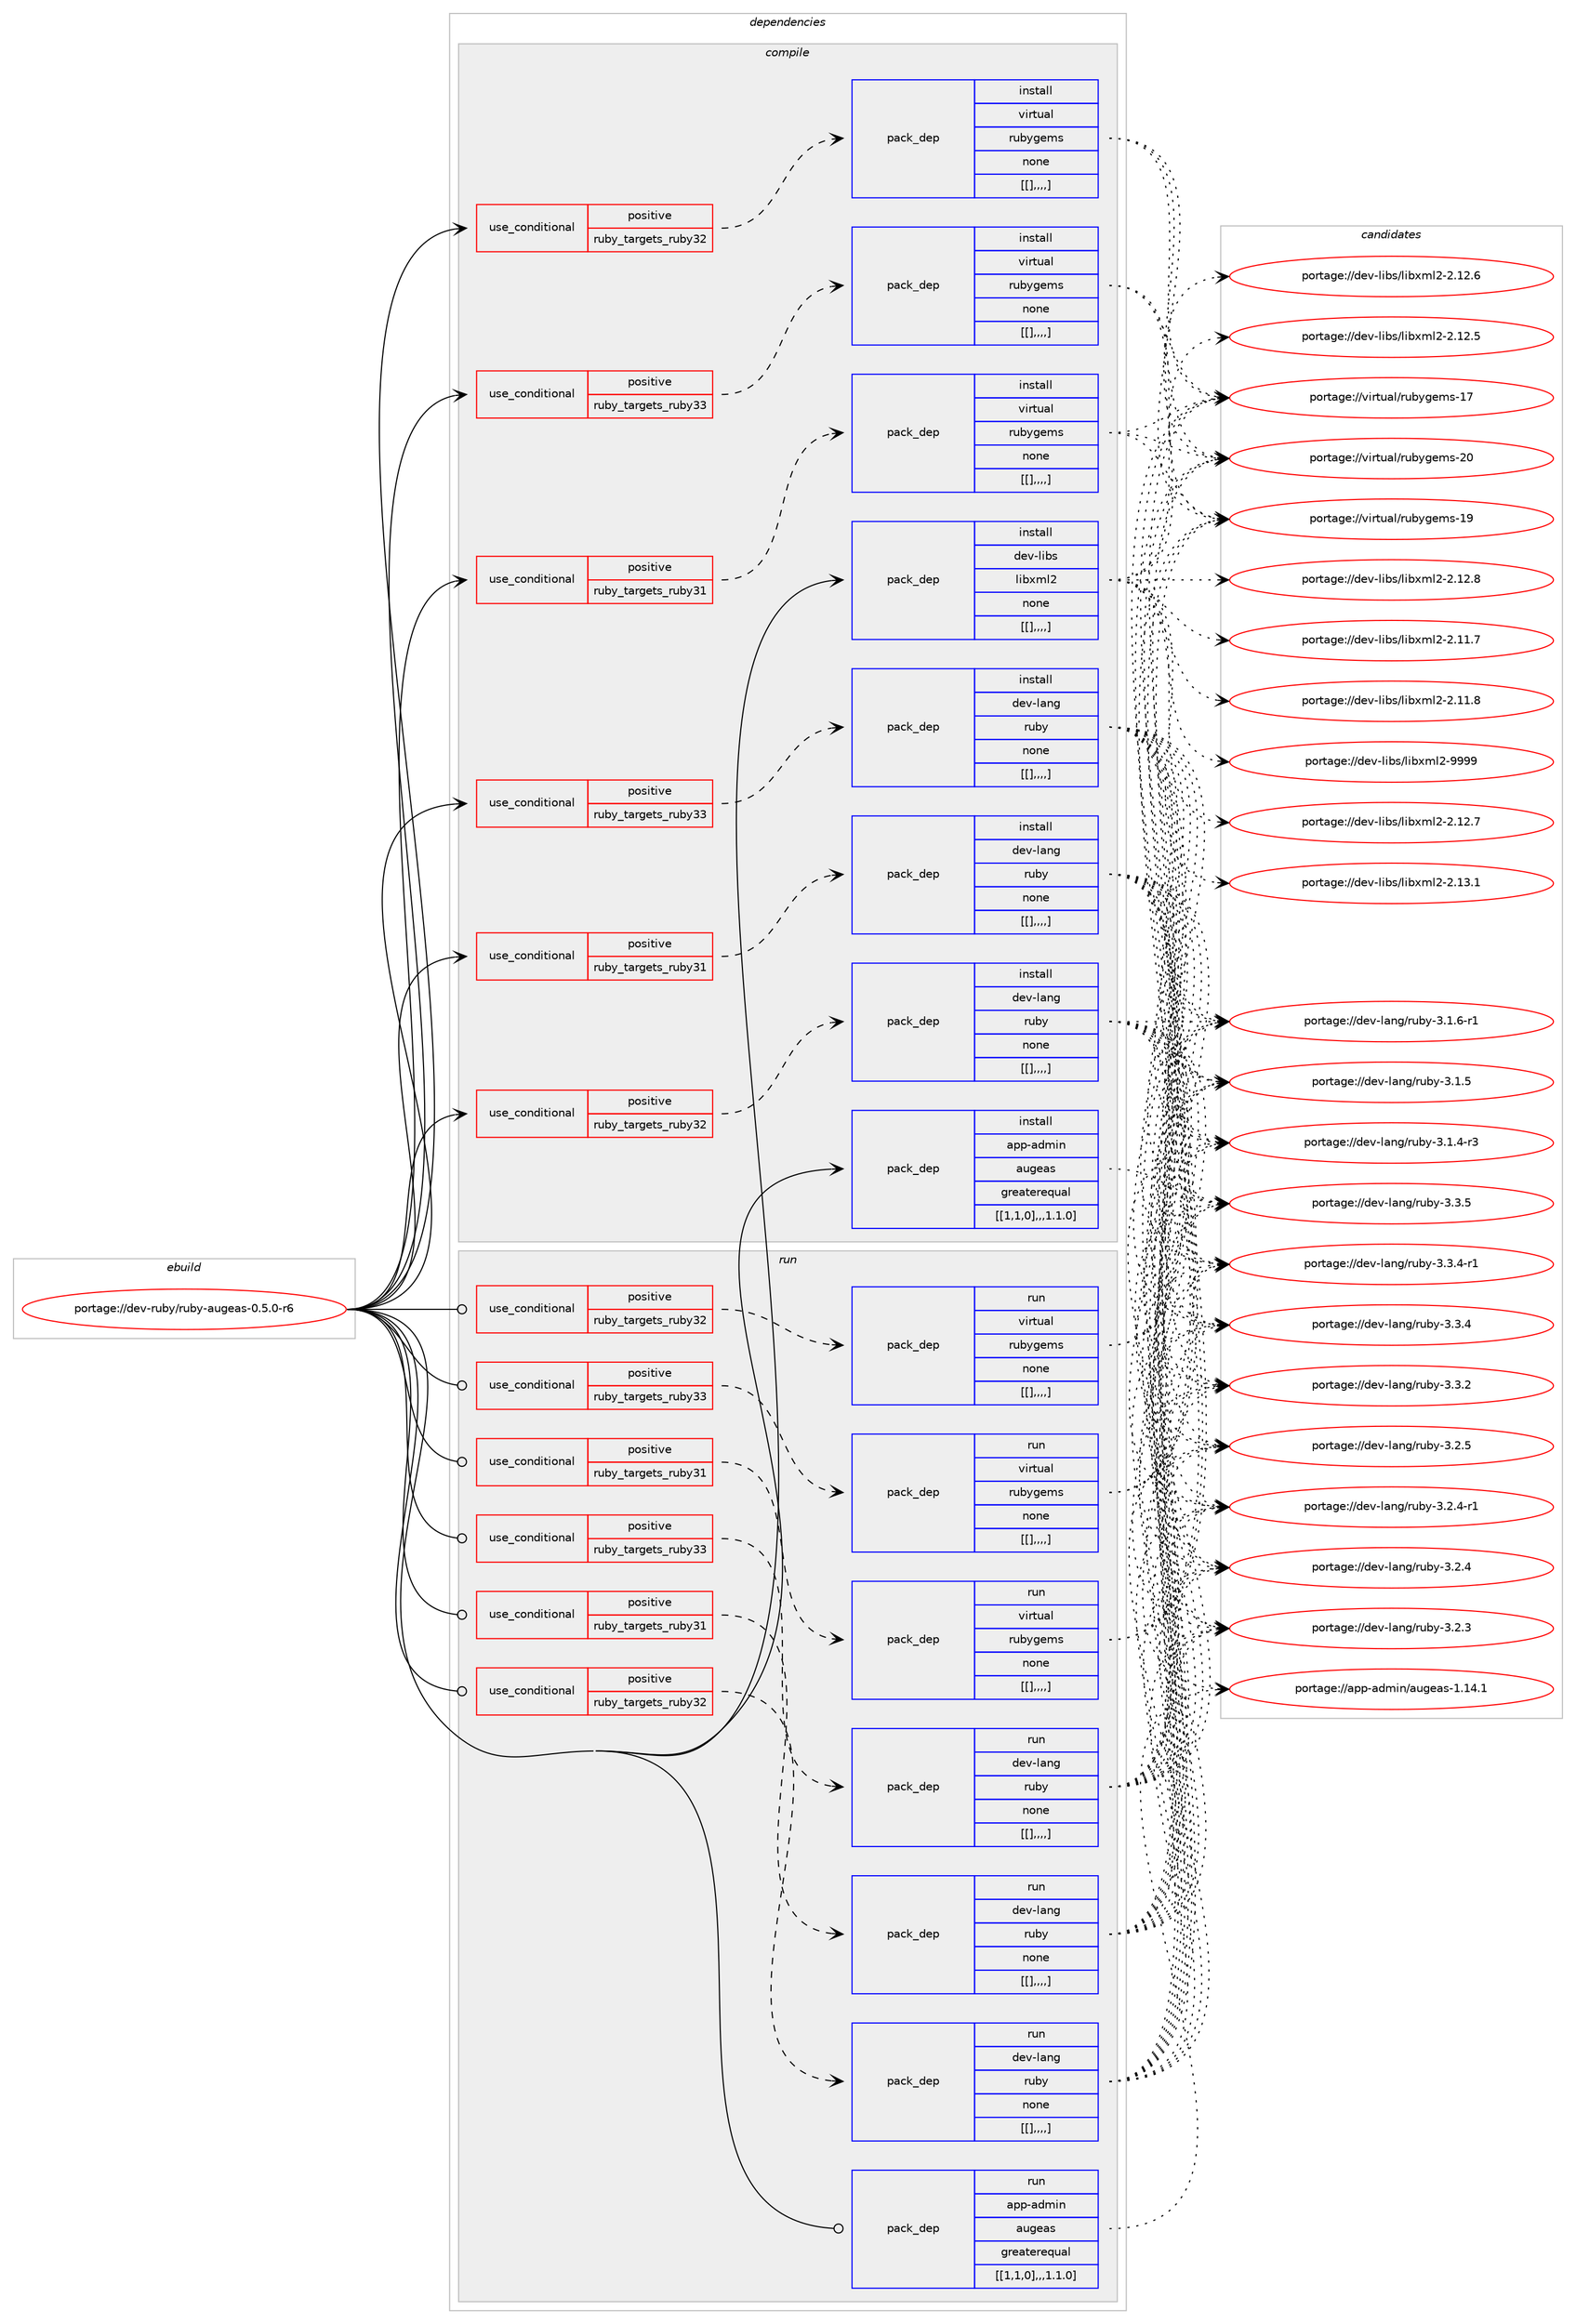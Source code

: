 digraph prolog {

# *************
# Graph options
# *************

newrank=true;
concentrate=true;
compound=true;
graph [rankdir=LR,fontname=Helvetica,fontsize=10,ranksep=1.5];#, ranksep=2.5, nodesep=0.2];
edge  [arrowhead=vee];
node  [fontname=Helvetica,fontsize=10];

# **********
# The ebuild
# **********

subgraph cluster_leftcol {
color=gray;
label=<<i>ebuild</i>>;
id [label="portage://dev-ruby/ruby-augeas-0.5.0-r6", color=red, width=4, href="../dev-ruby/ruby-augeas-0.5.0-r6.svg"];
}

# ****************
# The dependencies
# ****************

subgraph cluster_midcol {
color=gray;
label=<<i>dependencies</i>>;
subgraph cluster_compile {
fillcolor="#eeeeee";
style=filled;
label=<<i>compile</i>>;
subgraph cond56872 {
dependency203800 [label=<<TABLE BORDER="0" CELLBORDER="1" CELLSPACING="0" CELLPADDING="4"><TR><TD ROWSPAN="3" CELLPADDING="10">use_conditional</TD></TR><TR><TD>positive</TD></TR><TR><TD>ruby_targets_ruby31</TD></TR></TABLE>>, shape=none, color=red];
subgraph pack145551 {
dependency203801 [label=<<TABLE BORDER="0" CELLBORDER="1" CELLSPACING="0" CELLPADDING="4" WIDTH="220"><TR><TD ROWSPAN="6" CELLPADDING="30">pack_dep</TD></TR><TR><TD WIDTH="110">install</TD></TR><TR><TD>dev-lang</TD></TR><TR><TD>ruby</TD></TR><TR><TD>none</TD></TR><TR><TD>[[],,,,]</TD></TR></TABLE>>, shape=none, color=blue];
}
dependency203800:e -> dependency203801:w [weight=20,style="dashed",arrowhead="vee"];
}
id:e -> dependency203800:w [weight=20,style="solid",arrowhead="vee"];
subgraph cond56873 {
dependency203802 [label=<<TABLE BORDER="0" CELLBORDER="1" CELLSPACING="0" CELLPADDING="4"><TR><TD ROWSPAN="3" CELLPADDING="10">use_conditional</TD></TR><TR><TD>positive</TD></TR><TR><TD>ruby_targets_ruby31</TD></TR></TABLE>>, shape=none, color=red];
subgraph pack145552 {
dependency203803 [label=<<TABLE BORDER="0" CELLBORDER="1" CELLSPACING="0" CELLPADDING="4" WIDTH="220"><TR><TD ROWSPAN="6" CELLPADDING="30">pack_dep</TD></TR><TR><TD WIDTH="110">install</TD></TR><TR><TD>virtual</TD></TR><TR><TD>rubygems</TD></TR><TR><TD>none</TD></TR><TR><TD>[[],,,,]</TD></TR></TABLE>>, shape=none, color=blue];
}
dependency203802:e -> dependency203803:w [weight=20,style="dashed",arrowhead="vee"];
}
id:e -> dependency203802:w [weight=20,style="solid",arrowhead="vee"];
subgraph cond56874 {
dependency203804 [label=<<TABLE BORDER="0" CELLBORDER="1" CELLSPACING="0" CELLPADDING="4"><TR><TD ROWSPAN="3" CELLPADDING="10">use_conditional</TD></TR><TR><TD>positive</TD></TR><TR><TD>ruby_targets_ruby32</TD></TR></TABLE>>, shape=none, color=red];
subgraph pack145553 {
dependency203805 [label=<<TABLE BORDER="0" CELLBORDER="1" CELLSPACING="0" CELLPADDING="4" WIDTH="220"><TR><TD ROWSPAN="6" CELLPADDING="30">pack_dep</TD></TR><TR><TD WIDTH="110">install</TD></TR><TR><TD>dev-lang</TD></TR><TR><TD>ruby</TD></TR><TR><TD>none</TD></TR><TR><TD>[[],,,,]</TD></TR></TABLE>>, shape=none, color=blue];
}
dependency203804:e -> dependency203805:w [weight=20,style="dashed",arrowhead="vee"];
}
id:e -> dependency203804:w [weight=20,style="solid",arrowhead="vee"];
subgraph cond56875 {
dependency203806 [label=<<TABLE BORDER="0" CELLBORDER="1" CELLSPACING="0" CELLPADDING="4"><TR><TD ROWSPAN="3" CELLPADDING="10">use_conditional</TD></TR><TR><TD>positive</TD></TR><TR><TD>ruby_targets_ruby32</TD></TR></TABLE>>, shape=none, color=red];
subgraph pack145554 {
dependency203807 [label=<<TABLE BORDER="0" CELLBORDER="1" CELLSPACING="0" CELLPADDING="4" WIDTH="220"><TR><TD ROWSPAN="6" CELLPADDING="30">pack_dep</TD></TR><TR><TD WIDTH="110">install</TD></TR><TR><TD>virtual</TD></TR><TR><TD>rubygems</TD></TR><TR><TD>none</TD></TR><TR><TD>[[],,,,]</TD></TR></TABLE>>, shape=none, color=blue];
}
dependency203806:e -> dependency203807:w [weight=20,style="dashed",arrowhead="vee"];
}
id:e -> dependency203806:w [weight=20,style="solid",arrowhead="vee"];
subgraph cond56876 {
dependency203808 [label=<<TABLE BORDER="0" CELLBORDER="1" CELLSPACING="0" CELLPADDING="4"><TR><TD ROWSPAN="3" CELLPADDING="10">use_conditional</TD></TR><TR><TD>positive</TD></TR><TR><TD>ruby_targets_ruby33</TD></TR></TABLE>>, shape=none, color=red];
subgraph pack145555 {
dependency203809 [label=<<TABLE BORDER="0" CELLBORDER="1" CELLSPACING="0" CELLPADDING="4" WIDTH="220"><TR><TD ROWSPAN="6" CELLPADDING="30">pack_dep</TD></TR><TR><TD WIDTH="110">install</TD></TR><TR><TD>dev-lang</TD></TR><TR><TD>ruby</TD></TR><TR><TD>none</TD></TR><TR><TD>[[],,,,]</TD></TR></TABLE>>, shape=none, color=blue];
}
dependency203808:e -> dependency203809:w [weight=20,style="dashed",arrowhead="vee"];
}
id:e -> dependency203808:w [weight=20,style="solid",arrowhead="vee"];
subgraph cond56877 {
dependency203810 [label=<<TABLE BORDER="0" CELLBORDER="1" CELLSPACING="0" CELLPADDING="4"><TR><TD ROWSPAN="3" CELLPADDING="10">use_conditional</TD></TR><TR><TD>positive</TD></TR><TR><TD>ruby_targets_ruby33</TD></TR></TABLE>>, shape=none, color=red];
subgraph pack145556 {
dependency203811 [label=<<TABLE BORDER="0" CELLBORDER="1" CELLSPACING="0" CELLPADDING="4" WIDTH="220"><TR><TD ROWSPAN="6" CELLPADDING="30">pack_dep</TD></TR><TR><TD WIDTH="110">install</TD></TR><TR><TD>virtual</TD></TR><TR><TD>rubygems</TD></TR><TR><TD>none</TD></TR><TR><TD>[[],,,,]</TD></TR></TABLE>>, shape=none, color=blue];
}
dependency203810:e -> dependency203811:w [weight=20,style="dashed",arrowhead="vee"];
}
id:e -> dependency203810:w [weight=20,style="solid",arrowhead="vee"];
subgraph pack145557 {
dependency203812 [label=<<TABLE BORDER="0" CELLBORDER="1" CELLSPACING="0" CELLPADDING="4" WIDTH="220"><TR><TD ROWSPAN="6" CELLPADDING="30">pack_dep</TD></TR><TR><TD WIDTH="110">install</TD></TR><TR><TD>app-admin</TD></TR><TR><TD>augeas</TD></TR><TR><TD>greaterequal</TD></TR><TR><TD>[[1,1,0],,,1.1.0]</TD></TR></TABLE>>, shape=none, color=blue];
}
id:e -> dependency203812:w [weight=20,style="solid",arrowhead="vee"];
subgraph pack145558 {
dependency203813 [label=<<TABLE BORDER="0" CELLBORDER="1" CELLSPACING="0" CELLPADDING="4" WIDTH="220"><TR><TD ROWSPAN="6" CELLPADDING="30">pack_dep</TD></TR><TR><TD WIDTH="110">install</TD></TR><TR><TD>dev-libs</TD></TR><TR><TD>libxml2</TD></TR><TR><TD>none</TD></TR><TR><TD>[[],,,,]</TD></TR></TABLE>>, shape=none, color=blue];
}
id:e -> dependency203813:w [weight=20,style="solid",arrowhead="vee"];
}
subgraph cluster_compileandrun {
fillcolor="#eeeeee";
style=filled;
label=<<i>compile and run</i>>;
}
subgraph cluster_run {
fillcolor="#eeeeee";
style=filled;
label=<<i>run</i>>;
subgraph cond56878 {
dependency203814 [label=<<TABLE BORDER="0" CELLBORDER="1" CELLSPACING="0" CELLPADDING="4"><TR><TD ROWSPAN="3" CELLPADDING="10">use_conditional</TD></TR><TR><TD>positive</TD></TR><TR><TD>ruby_targets_ruby31</TD></TR></TABLE>>, shape=none, color=red];
subgraph pack145559 {
dependency203815 [label=<<TABLE BORDER="0" CELLBORDER="1" CELLSPACING="0" CELLPADDING="4" WIDTH="220"><TR><TD ROWSPAN="6" CELLPADDING="30">pack_dep</TD></TR><TR><TD WIDTH="110">run</TD></TR><TR><TD>dev-lang</TD></TR><TR><TD>ruby</TD></TR><TR><TD>none</TD></TR><TR><TD>[[],,,,]</TD></TR></TABLE>>, shape=none, color=blue];
}
dependency203814:e -> dependency203815:w [weight=20,style="dashed",arrowhead="vee"];
}
id:e -> dependency203814:w [weight=20,style="solid",arrowhead="odot"];
subgraph cond56879 {
dependency203816 [label=<<TABLE BORDER="0" CELLBORDER="1" CELLSPACING="0" CELLPADDING="4"><TR><TD ROWSPAN="3" CELLPADDING="10">use_conditional</TD></TR><TR><TD>positive</TD></TR><TR><TD>ruby_targets_ruby31</TD></TR></TABLE>>, shape=none, color=red];
subgraph pack145560 {
dependency203817 [label=<<TABLE BORDER="0" CELLBORDER="1" CELLSPACING="0" CELLPADDING="4" WIDTH="220"><TR><TD ROWSPAN="6" CELLPADDING="30">pack_dep</TD></TR><TR><TD WIDTH="110">run</TD></TR><TR><TD>virtual</TD></TR><TR><TD>rubygems</TD></TR><TR><TD>none</TD></TR><TR><TD>[[],,,,]</TD></TR></TABLE>>, shape=none, color=blue];
}
dependency203816:e -> dependency203817:w [weight=20,style="dashed",arrowhead="vee"];
}
id:e -> dependency203816:w [weight=20,style="solid",arrowhead="odot"];
subgraph cond56880 {
dependency203818 [label=<<TABLE BORDER="0" CELLBORDER="1" CELLSPACING="0" CELLPADDING="4"><TR><TD ROWSPAN="3" CELLPADDING="10">use_conditional</TD></TR><TR><TD>positive</TD></TR><TR><TD>ruby_targets_ruby32</TD></TR></TABLE>>, shape=none, color=red];
subgraph pack145561 {
dependency203819 [label=<<TABLE BORDER="0" CELLBORDER="1" CELLSPACING="0" CELLPADDING="4" WIDTH="220"><TR><TD ROWSPAN="6" CELLPADDING="30">pack_dep</TD></TR><TR><TD WIDTH="110">run</TD></TR><TR><TD>dev-lang</TD></TR><TR><TD>ruby</TD></TR><TR><TD>none</TD></TR><TR><TD>[[],,,,]</TD></TR></TABLE>>, shape=none, color=blue];
}
dependency203818:e -> dependency203819:w [weight=20,style="dashed",arrowhead="vee"];
}
id:e -> dependency203818:w [weight=20,style="solid",arrowhead="odot"];
subgraph cond56881 {
dependency203820 [label=<<TABLE BORDER="0" CELLBORDER="1" CELLSPACING="0" CELLPADDING="4"><TR><TD ROWSPAN="3" CELLPADDING="10">use_conditional</TD></TR><TR><TD>positive</TD></TR><TR><TD>ruby_targets_ruby32</TD></TR></TABLE>>, shape=none, color=red];
subgraph pack145562 {
dependency203821 [label=<<TABLE BORDER="0" CELLBORDER="1" CELLSPACING="0" CELLPADDING="4" WIDTH="220"><TR><TD ROWSPAN="6" CELLPADDING="30">pack_dep</TD></TR><TR><TD WIDTH="110">run</TD></TR><TR><TD>virtual</TD></TR><TR><TD>rubygems</TD></TR><TR><TD>none</TD></TR><TR><TD>[[],,,,]</TD></TR></TABLE>>, shape=none, color=blue];
}
dependency203820:e -> dependency203821:w [weight=20,style="dashed",arrowhead="vee"];
}
id:e -> dependency203820:w [weight=20,style="solid",arrowhead="odot"];
subgraph cond56882 {
dependency203822 [label=<<TABLE BORDER="0" CELLBORDER="1" CELLSPACING="0" CELLPADDING="4"><TR><TD ROWSPAN="3" CELLPADDING="10">use_conditional</TD></TR><TR><TD>positive</TD></TR><TR><TD>ruby_targets_ruby33</TD></TR></TABLE>>, shape=none, color=red];
subgraph pack145563 {
dependency203823 [label=<<TABLE BORDER="0" CELLBORDER="1" CELLSPACING="0" CELLPADDING="4" WIDTH="220"><TR><TD ROWSPAN="6" CELLPADDING="30">pack_dep</TD></TR><TR><TD WIDTH="110">run</TD></TR><TR><TD>dev-lang</TD></TR><TR><TD>ruby</TD></TR><TR><TD>none</TD></TR><TR><TD>[[],,,,]</TD></TR></TABLE>>, shape=none, color=blue];
}
dependency203822:e -> dependency203823:w [weight=20,style="dashed",arrowhead="vee"];
}
id:e -> dependency203822:w [weight=20,style="solid",arrowhead="odot"];
subgraph cond56883 {
dependency203824 [label=<<TABLE BORDER="0" CELLBORDER="1" CELLSPACING="0" CELLPADDING="4"><TR><TD ROWSPAN="3" CELLPADDING="10">use_conditional</TD></TR><TR><TD>positive</TD></TR><TR><TD>ruby_targets_ruby33</TD></TR></TABLE>>, shape=none, color=red];
subgraph pack145564 {
dependency203825 [label=<<TABLE BORDER="0" CELLBORDER="1" CELLSPACING="0" CELLPADDING="4" WIDTH="220"><TR><TD ROWSPAN="6" CELLPADDING="30">pack_dep</TD></TR><TR><TD WIDTH="110">run</TD></TR><TR><TD>virtual</TD></TR><TR><TD>rubygems</TD></TR><TR><TD>none</TD></TR><TR><TD>[[],,,,]</TD></TR></TABLE>>, shape=none, color=blue];
}
dependency203824:e -> dependency203825:w [weight=20,style="dashed",arrowhead="vee"];
}
id:e -> dependency203824:w [weight=20,style="solid",arrowhead="odot"];
subgraph pack145565 {
dependency203826 [label=<<TABLE BORDER="0" CELLBORDER="1" CELLSPACING="0" CELLPADDING="4" WIDTH="220"><TR><TD ROWSPAN="6" CELLPADDING="30">pack_dep</TD></TR><TR><TD WIDTH="110">run</TD></TR><TR><TD>app-admin</TD></TR><TR><TD>augeas</TD></TR><TR><TD>greaterequal</TD></TR><TR><TD>[[1,1,0],,,1.1.0]</TD></TR></TABLE>>, shape=none, color=blue];
}
id:e -> dependency203826:w [weight=20,style="solid",arrowhead="odot"];
}
}

# **************
# The candidates
# **************

subgraph cluster_choices {
rank=same;
color=gray;
label=<<i>candidates</i>>;

subgraph choice145551 {
color=black;
nodesep=1;
choice10010111845108971101034711411798121455146514653 [label="portage://dev-lang/ruby-3.3.5", color=red, width=4,href="../dev-lang/ruby-3.3.5.svg"];
choice100101118451089711010347114117981214551465146524511449 [label="portage://dev-lang/ruby-3.3.4-r1", color=red, width=4,href="../dev-lang/ruby-3.3.4-r1.svg"];
choice10010111845108971101034711411798121455146514652 [label="portage://dev-lang/ruby-3.3.4", color=red, width=4,href="../dev-lang/ruby-3.3.4.svg"];
choice10010111845108971101034711411798121455146514650 [label="portage://dev-lang/ruby-3.3.2", color=red, width=4,href="../dev-lang/ruby-3.3.2.svg"];
choice10010111845108971101034711411798121455146504653 [label="portage://dev-lang/ruby-3.2.5", color=red, width=4,href="../dev-lang/ruby-3.2.5.svg"];
choice100101118451089711010347114117981214551465046524511449 [label="portage://dev-lang/ruby-3.2.4-r1", color=red, width=4,href="../dev-lang/ruby-3.2.4-r1.svg"];
choice10010111845108971101034711411798121455146504652 [label="portage://dev-lang/ruby-3.2.4", color=red, width=4,href="../dev-lang/ruby-3.2.4.svg"];
choice10010111845108971101034711411798121455146504651 [label="portage://dev-lang/ruby-3.2.3", color=red, width=4,href="../dev-lang/ruby-3.2.3.svg"];
choice100101118451089711010347114117981214551464946544511449 [label="portage://dev-lang/ruby-3.1.6-r1", color=red, width=4,href="../dev-lang/ruby-3.1.6-r1.svg"];
choice10010111845108971101034711411798121455146494653 [label="portage://dev-lang/ruby-3.1.5", color=red, width=4,href="../dev-lang/ruby-3.1.5.svg"];
choice100101118451089711010347114117981214551464946524511451 [label="portage://dev-lang/ruby-3.1.4-r3", color=red, width=4,href="../dev-lang/ruby-3.1.4-r3.svg"];
dependency203801:e -> choice10010111845108971101034711411798121455146514653:w [style=dotted,weight="100"];
dependency203801:e -> choice100101118451089711010347114117981214551465146524511449:w [style=dotted,weight="100"];
dependency203801:e -> choice10010111845108971101034711411798121455146514652:w [style=dotted,weight="100"];
dependency203801:e -> choice10010111845108971101034711411798121455146514650:w [style=dotted,weight="100"];
dependency203801:e -> choice10010111845108971101034711411798121455146504653:w [style=dotted,weight="100"];
dependency203801:e -> choice100101118451089711010347114117981214551465046524511449:w [style=dotted,weight="100"];
dependency203801:e -> choice10010111845108971101034711411798121455146504652:w [style=dotted,weight="100"];
dependency203801:e -> choice10010111845108971101034711411798121455146504651:w [style=dotted,weight="100"];
dependency203801:e -> choice100101118451089711010347114117981214551464946544511449:w [style=dotted,weight="100"];
dependency203801:e -> choice10010111845108971101034711411798121455146494653:w [style=dotted,weight="100"];
dependency203801:e -> choice100101118451089711010347114117981214551464946524511451:w [style=dotted,weight="100"];
}
subgraph choice145552 {
color=black;
nodesep=1;
choice118105114116117971084711411798121103101109115455048 [label="portage://virtual/rubygems-20", color=red, width=4,href="../virtual/rubygems-20.svg"];
choice118105114116117971084711411798121103101109115454957 [label="portage://virtual/rubygems-19", color=red, width=4,href="../virtual/rubygems-19.svg"];
choice118105114116117971084711411798121103101109115454955 [label="portage://virtual/rubygems-17", color=red, width=4,href="../virtual/rubygems-17.svg"];
dependency203803:e -> choice118105114116117971084711411798121103101109115455048:w [style=dotted,weight="100"];
dependency203803:e -> choice118105114116117971084711411798121103101109115454957:w [style=dotted,weight="100"];
dependency203803:e -> choice118105114116117971084711411798121103101109115454955:w [style=dotted,weight="100"];
}
subgraph choice145553 {
color=black;
nodesep=1;
choice10010111845108971101034711411798121455146514653 [label="portage://dev-lang/ruby-3.3.5", color=red, width=4,href="../dev-lang/ruby-3.3.5.svg"];
choice100101118451089711010347114117981214551465146524511449 [label="portage://dev-lang/ruby-3.3.4-r1", color=red, width=4,href="../dev-lang/ruby-3.3.4-r1.svg"];
choice10010111845108971101034711411798121455146514652 [label="portage://dev-lang/ruby-3.3.4", color=red, width=4,href="../dev-lang/ruby-3.3.4.svg"];
choice10010111845108971101034711411798121455146514650 [label="portage://dev-lang/ruby-3.3.2", color=red, width=4,href="../dev-lang/ruby-3.3.2.svg"];
choice10010111845108971101034711411798121455146504653 [label="portage://dev-lang/ruby-3.2.5", color=red, width=4,href="../dev-lang/ruby-3.2.5.svg"];
choice100101118451089711010347114117981214551465046524511449 [label="portage://dev-lang/ruby-3.2.4-r1", color=red, width=4,href="../dev-lang/ruby-3.2.4-r1.svg"];
choice10010111845108971101034711411798121455146504652 [label="portage://dev-lang/ruby-3.2.4", color=red, width=4,href="../dev-lang/ruby-3.2.4.svg"];
choice10010111845108971101034711411798121455146504651 [label="portage://dev-lang/ruby-3.2.3", color=red, width=4,href="../dev-lang/ruby-3.2.3.svg"];
choice100101118451089711010347114117981214551464946544511449 [label="portage://dev-lang/ruby-3.1.6-r1", color=red, width=4,href="../dev-lang/ruby-3.1.6-r1.svg"];
choice10010111845108971101034711411798121455146494653 [label="portage://dev-lang/ruby-3.1.5", color=red, width=4,href="../dev-lang/ruby-3.1.5.svg"];
choice100101118451089711010347114117981214551464946524511451 [label="portage://dev-lang/ruby-3.1.4-r3", color=red, width=4,href="../dev-lang/ruby-3.1.4-r3.svg"];
dependency203805:e -> choice10010111845108971101034711411798121455146514653:w [style=dotted,weight="100"];
dependency203805:e -> choice100101118451089711010347114117981214551465146524511449:w [style=dotted,weight="100"];
dependency203805:e -> choice10010111845108971101034711411798121455146514652:w [style=dotted,weight="100"];
dependency203805:e -> choice10010111845108971101034711411798121455146514650:w [style=dotted,weight="100"];
dependency203805:e -> choice10010111845108971101034711411798121455146504653:w [style=dotted,weight="100"];
dependency203805:e -> choice100101118451089711010347114117981214551465046524511449:w [style=dotted,weight="100"];
dependency203805:e -> choice10010111845108971101034711411798121455146504652:w [style=dotted,weight="100"];
dependency203805:e -> choice10010111845108971101034711411798121455146504651:w [style=dotted,weight="100"];
dependency203805:e -> choice100101118451089711010347114117981214551464946544511449:w [style=dotted,weight="100"];
dependency203805:e -> choice10010111845108971101034711411798121455146494653:w [style=dotted,weight="100"];
dependency203805:e -> choice100101118451089711010347114117981214551464946524511451:w [style=dotted,weight="100"];
}
subgraph choice145554 {
color=black;
nodesep=1;
choice118105114116117971084711411798121103101109115455048 [label="portage://virtual/rubygems-20", color=red, width=4,href="../virtual/rubygems-20.svg"];
choice118105114116117971084711411798121103101109115454957 [label="portage://virtual/rubygems-19", color=red, width=4,href="../virtual/rubygems-19.svg"];
choice118105114116117971084711411798121103101109115454955 [label="portage://virtual/rubygems-17", color=red, width=4,href="../virtual/rubygems-17.svg"];
dependency203807:e -> choice118105114116117971084711411798121103101109115455048:w [style=dotted,weight="100"];
dependency203807:e -> choice118105114116117971084711411798121103101109115454957:w [style=dotted,weight="100"];
dependency203807:e -> choice118105114116117971084711411798121103101109115454955:w [style=dotted,weight="100"];
}
subgraph choice145555 {
color=black;
nodesep=1;
choice10010111845108971101034711411798121455146514653 [label="portage://dev-lang/ruby-3.3.5", color=red, width=4,href="../dev-lang/ruby-3.3.5.svg"];
choice100101118451089711010347114117981214551465146524511449 [label="portage://dev-lang/ruby-3.3.4-r1", color=red, width=4,href="../dev-lang/ruby-3.3.4-r1.svg"];
choice10010111845108971101034711411798121455146514652 [label="portage://dev-lang/ruby-3.3.4", color=red, width=4,href="../dev-lang/ruby-3.3.4.svg"];
choice10010111845108971101034711411798121455146514650 [label="portage://dev-lang/ruby-3.3.2", color=red, width=4,href="../dev-lang/ruby-3.3.2.svg"];
choice10010111845108971101034711411798121455146504653 [label="portage://dev-lang/ruby-3.2.5", color=red, width=4,href="../dev-lang/ruby-3.2.5.svg"];
choice100101118451089711010347114117981214551465046524511449 [label="portage://dev-lang/ruby-3.2.4-r1", color=red, width=4,href="../dev-lang/ruby-3.2.4-r1.svg"];
choice10010111845108971101034711411798121455146504652 [label="portage://dev-lang/ruby-3.2.4", color=red, width=4,href="../dev-lang/ruby-3.2.4.svg"];
choice10010111845108971101034711411798121455146504651 [label="portage://dev-lang/ruby-3.2.3", color=red, width=4,href="../dev-lang/ruby-3.2.3.svg"];
choice100101118451089711010347114117981214551464946544511449 [label="portage://dev-lang/ruby-3.1.6-r1", color=red, width=4,href="../dev-lang/ruby-3.1.6-r1.svg"];
choice10010111845108971101034711411798121455146494653 [label="portage://dev-lang/ruby-3.1.5", color=red, width=4,href="../dev-lang/ruby-3.1.5.svg"];
choice100101118451089711010347114117981214551464946524511451 [label="portage://dev-lang/ruby-3.1.4-r3", color=red, width=4,href="../dev-lang/ruby-3.1.4-r3.svg"];
dependency203809:e -> choice10010111845108971101034711411798121455146514653:w [style=dotted,weight="100"];
dependency203809:e -> choice100101118451089711010347114117981214551465146524511449:w [style=dotted,weight="100"];
dependency203809:e -> choice10010111845108971101034711411798121455146514652:w [style=dotted,weight="100"];
dependency203809:e -> choice10010111845108971101034711411798121455146514650:w [style=dotted,weight="100"];
dependency203809:e -> choice10010111845108971101034711411798121455146504653:w [style=dotted,weight="100"];
dependency203809:e -> choice100101118451089711010347114117981214551465046524511449:w [style=dotted,weight="100"];
dependency203809:e -> choice10010111845108971101034711411798121455146504652:w [style=dotted,weight="100"];
dependency203809:e -> choice10010111845108971101034711411798121455146504651:w [style=dotted,weight="100"];
dependency203809:e -> choice100101118451089711010347114117981214551464946544511449:w [style=dotted,weight="100"];
dependency203809:e -> choice10010111845108971101034711411798121455146494653:w [style=dotted,weight="100"];
dependency203809:e -> choice100101118451089711010347114117981214551464946524511451:w [style=dotted,weight="100"];
}
subgraph choice145556 {
color=black;
nodesep=1;
choice118105114116117971084711411798121103101109115455048 [label="portage://virtual/rubygems-20", color=red, width=4,href="../virtual/rubygems-20.svg"];
choice118105114116117971084711411798121103101109115454957 [label="portage://virtual/rubygems-19", color=red, width=4,href="../virtual/rubygems-19.svg"];
choice118105114116117971084711411798121103101109115454955 [label="portage://virtual/rubygems-17", color=red, width=4,href="../virtual/rubygems-17.svg"];
dependency203811:e -> choice118105114116117971084711411798121103101109115455048:w [style=dotted,weight="100"];
dependency203811:e -> choice118105114116117971084711411798121103101109115454957:w [style=dotted,weight="100"];
dependency203811:e -> choice118105114116117971084711411798121103101109115454955:w [style=dotted,weight="100"];
}
subgraph choice145557 {
color=black;
nodesep=1;
choice97112112459710010910511047971171031019711545494649524649 [label="portage://app-admin/augeas-1.14.1", color=red, width=4,href="../app-admin/augeas-1.14.1.svg"];
dependency203812:e -> choice97112112459710010910511047971171031019711545494649524649:w [style=dotted,weight="100"];
}
subgraph choice145558 {
color=black;
nodesep=1;
choice10010111845108105981154710810598120109108504557575757 [label="portage://dev-libs/libxml2-9999", color=red, width=4,href="../dev-libs/libxml2-9999.svg"];
choice100101118451081059811547108105981201091085045504649514649 [label="portage://dev-libs/libxml2-2.13.1", color=red, width=4,href="../dev-libs/libxml2-2.13.1.svg"];
choice100101118451081059811547108105981201091085045504649504656 [label="portage://dev-libs/libxml2-2.12.8", color=red, width=4,href="../dev-libs/libxml2-2.12.8.svg"];
choice100101118451081059811547108105981201091085045504649504655 [label="portage://dev-libs/libxml2-2.12.7", color=red, width=4,href="../dev-libs/libxml2-2.12.7.svg"];
choice100101118451081059811547108105981201091085045504649504654 [label="portage://dev-libs/libxml2-2.12.6", color=red, width=4,href="../dev-libs/libxml2-2.12.6.svg"];
choice100101118451081059811547108105981201091085045504649504653 [label="portage://dev-libs/libxml2-2.12.5", color=red, width=4,href="../dev-libs/libxml2-2.12.5.svg"];
choice100101118451081059811547108105981201091085045504649494656 [label="portage://dev-libs/libxml2-2.11.8", color=red, width=4,href="../dev-libs/libxml2-2.11.8.svg"];
choice100101118451081059811547108105981201091085045504649494655 [label="portage://dev-libs/libxml2-2.11.7", color=red, width=4,href="../dev-libs/libxml2-2.11.7.svg"];
dependency203813:e -> choice10010111845108105981154710810598120109108504557575757:w [style=dotted,weight="100"];
dependency203813:e -> choice100101118451081059811547108105981201091085045504649514649:w [style=dotted,weight="100"];
dependency203813:e -> choice100101118451081059811547108105981201091085045504649504656:w [style=dotted,weight="100"];
dependency203813:e -> choice100101118451081059811547108105981201091085045504649504655:w [style=dotted,weight="100"];
dependency203813:e -> choice100101118451081059811547108105981201091085045504649504654:w [style=dotted,weight="100"];
dependency203813:e -> choice100101118451081059811547108105981201091085045504649504653:w [style=dotted,weight="100"];
dependency203813:e -> choice100101118451081059811547108105981201091085045504649494656:w [style=dotted,weight="100"];
dependency203813:e -> choice100101118451081059811547108105981201091085045504649494655:w [style=dotted,weight="100"];
}
subgraph choice145559 {
color=black;
nodesep=1;
choice10010111845108971101034711411798121455146514653 [label="portage://dev-lang/ruby-3.3.5", color=red, width=4,href="../dev-lang/ruby-3.3.5.svg"];
choice100101118451089711010347114117981214551465146524511449 [label="portage://dev-lang/ruby-3.3.4-r1", color=red, width=4,href="../dev-lang/ruby-3.3.4-r1.svg"];
choice10010111845108971101034711411798121455146514652 [label="portage://dev-lang/ruby-3.3.4", color=red, width=4,href="../dev-lang/ruby-3.3.4.svg"];
choice10010111845108971101034711411798121455146514650 [label="portage://dev-lang/ruby-3.3.2", color=red, width=4,href="../dev-lang/ruby-3.3.2.svg"];
choice10010111845108971101034711411798121455146504653 [label="portage://dev-lang/ruby-3.2.5", color=red, width=4,href="../dev-lang/ruby-3.2.5.svg"];
choice100101118451089711010347114117981214551465046524511449 [label="portage://dev-lang/ruby-3.2.4-r1", color=red, width=4,href="../dev-lang/ruby-3.2.4-r1.svg"];
choice10010111845108971101034711411798121455146504652 [label="portage://dev-lang/ruby-3.2.4", color=red, width=4,href="../dev-lang/ruby-3.2.4.svg"];
choice10010111845108971101034711411798121455146504651 [label="portage://dev-lang/ruby-3.2.3", color=red, width=4,href="../dev-lang/ruby-3.2.3.svg"];
choice100101118451089711010347114117981214551464946544511449 [label="portage://dev-lang/ruby-3.1.6-r1", color=red, width=4,href="../dev-lang/ruby-3.1.6-r1.svg"];
choice10010111845108971101034711411798121455146494653 [label="portage://dev-lang/ruby-3.1.5", color=red, width=4,href="../dev-lang/ruby-3.1.5.svg"];
choice100101118451089711010347114117981214551464946524511451 [label="portage://dev-lang/ruby-3.1.4-r3", color=red, width=4,href="../dev-lang/ruby-3.1.4-r3.svg"];
dependency203815:e -> choice10010111845108971101034711411798121455146514653:w [style=dotted,weight="100"];
dependency203815:e -> choice100101118451089711010347114117981214551465146524511449:w [style=dotted,weight="100"];
dependency203815:e -> choice10010111845108971101034711411798121455146514652:w [style=dotted,weight="100"];
dependency203815:e -> choice10010111845108971101034711411798121455146514650:w [style=dotted,weight="100"];
dependency203815:e -> choice10010111845108971101034711411798121455146504653:w [style=dotted,weight="100"];
dependency203815:e -> choice100101118451089711010347114117981214551465046524511449:w [style=dotted,weight="100"];
dependency203815:e -> choice10010111845108971101034711411798121455146504652:w [style=dotted,weight="100"];
dependency203815:e -> choice10010111845108971101034711411798121455146504651:w [style=dotted,weight="100"];
dependency203815:e -> choice100101118451089711010347114117981214551464946544511449:w [style=dotted,weight="100"];
dependency203815:e -> choice10010111845108971101034711411798121455146494653:w [style=dotted,weight="100"];
dependency203815:e -> choice100101118451089711010347114117981214551464946524511451:w [style=dotted,weight="100"];
}
subgraph choice145560 {
color=black;
nodesep=1;
choice118105114116117971084711411798121103101109115455048 [label="portage://virtual/rubygems-20", color=red, width=4,href="../virtual/rubygems-20.svg"];
choice118105114116117971084711411798121103101109115454957 [label="portage://virtual/rubygems-19", color=red, width=4,href="../virtual/rubygems-19.svg"];
choice118105114116117971084711411798121103101109115454955 [label="portage://virtual/rubygems-17", color=red, width=4,href="../virtual/rubygems-17.svg"];
dependency203817:e -> choice118105114116117971084711411798121103101109115455048:w [style=dotted,weight="100"];
dependency203817:e -> choice118105114116117971084711411798121103101109115454957:w [style=dotted,weight="100"];
dependency203817:e -> choice118105114116117971084711411798121103101109115454955:w [style=dotted,weight="100"];
}
subgraph choice145561 {
color=black;
nodesep=1;
choice10010111845108971101034711411798121455146514653 [label="portage://dev-lang/ruby-3.3.5", color=red, width=4,href="../dev-lang/ruby-3.3.5.svg"];
choice100101118451089711010347114117981214551465146524511449 [label="portage://dev-lang/ruby-3.3.4-r1", color=red, width=4,href="../dev-lang/ruby-3.3.4-r1.svg"];
choice10010111845108971101034711411798121455146514652 [label="portage://dev-lang/ruby-3.3.4", color=red, width=4,href="../dev-lang/ruby-3.3.4.svg"];
choice10010111845108971101034711411798121455146514650 [label="portage://dev-lang/ruby-3.3.2", color=red, width=4,href="../dev-lang/ruby-3.3.2.svg"];
choice10010111845108971101034711411798121455146504653 [label="portage://dev-lang/ruby-3.2.5", color=red, width=4,href="../dev-lang/ruby-3.2.5.svg"];
choice100101118451089711010347114117981214551465046524511449 [label="portage://dev-lang/ruby-3.2.4-r1", color=red, width=4,href="../dev-lang/ruby-3.2.4-r1.svg"];
choice10010111845108971101034711411798121455146504652 [label="portage://dev-lang/ruby-3.2.4", color=red, width=4,href="../dev-lang/ruby-3.2.4.svg"];
choice10010111845108971101034711411798121455146504651 [label="portage://dev-lang/ruby-3.2.3", color=red, width=4,href="../dev-lang/ruby-3.2.3.svg"];
choice100101118451089711010347114117981214551464946544511449 [label="portage://dev-lang/ruby-3.1.6-r1", color=red, width=4,href="../dev-lang/ruby-3.1.6-r1.svg"];
choice10010111845108971101034711411798121455146494653 [label="portage://dev-lang/ruby-3.1.5", color=red, width=4,href="../dev-lang/ruby-3.1.5.svg"];
choice100101118451089711010347114117981214551464946524511451 [label="portage://dev-lang/ruby-3.1.4-r3", color=red, width=4,href="../dev-lang/ruby-3.1.4-r3.svg"];
dependency203819:e -> choice10010111845108971101034711411798121455146514653:w [style=dotted,weight="100"];
dependency203819:e -> choice100101118451089711010347114117981214551465146524511449:w [style=dotted,weight="100"];
dependency203819:e -> choice10010111845108971101034711411798121455146514652:w [style=dotted,weight="100"];
dependency203819:e -> choice10010111845108971101034711411798121455146514650:w [style=dotted,weight="100"];
dependency203819:e -> choice10010111845108971101034711411798121455146504653:w [style=dotted,weight="100"];
dependency203819:e -> choice100101118451089711010347114117981214551465046524511449:w [style=dotted,weight="100"];
dependency203819:e -> choice10010111845108971101034711411798121455146504652:w [style=dotted,weight="100"];
dependency203819:e -> choice10010111845108971101034711411798121455146504651:w [style=dotted,weight="100"];
dependency203819:e -> choice100101118451089711010347114117981214551464946544511449:w [style=dotted,weight="100"];
dependency203819:e -> choice10010111845108971101034711411798121455146494653:w [style=dotted,weight="100"];
dependency203819:e -> choice100101118451089711010347114117981214551464946524511451:w [style=dotted,weight="100"];
}
subgraph choice145562 {
color=black;
nodesep=1;
choice118105114116117971084711411798121103101109115455048 [label="portage://virtual/rubygems-20", color=red, width=4,href="../virtual/rubygems-20.svg"];
choice118105114116117971084711411798121103101109115454957 [label="portage://virtual/rubygems-19", color=red, width=4,href="../virtual/rubygems-19.svg"];
choice118105114116117971084711411798121103101109115454955 [label="portage://virtual/rubygems-17", color=red, width=4,href="../virtual/rubygems-17.svg"];
dependency203821:e -> choice118105114116117971084711411798121103101109115455048:w [style=dotted,weight="100"];
dependency203821:e -> choice118105114116117971084711411798121103101109115454957:w [style=dotted,weight="100"];
dependency203821:e -> choice118105114116117971084711411798121103101109115454955:w [style=dotted,weight="100"];
}
subgraph choice145563 {
color=black;
nodesep=1;
choice10010111845108971101034711411798121455146514653 [label="portage://dev-lang/ruby-3.3.5", color=red, width=4,href="../dev-lang/ruby-3.3.5.svg"];
choice100101118451089711010347114117981214551465146524511449 [label="portage://dev-lang/ruby-3.3.4-r1", color=red, width=4,href="../dev-lang/ruby-3.3.4-r1.svg"];
choice10010111845108971101034711411798121455146514652 [label="portage://dev-lang/ruby-3.3.4", color=red, width=4,href="../dev-lang/ruby-3.3.4.svg"];
choice10010111845108971101034711411798121455146514650 [label="portage://dev-lang/ruby-3.3.2", color=red, width=4,href="../dev-lang/ruby-3.3.2.svg"];
choice10010111845108971101034711411798121455146504653 [label="portage://dev-lang/ruby-3.2.5", color=red, width=4,href="../dev-lang/ruby-3.2.5.svg"];
choice100101118451089711010347114117981214551465046524511449 [label="portage://dev-lang/ruby-3.2.4-r1", color=red, width=4,href="../dev-lang/ruby-3.2.4-r1.svg"];
choice10010111845108971101034711411798121455146504652 [label="portage://dev-lang/ruby-3.2.4", color=red, width=4,href="../dev-lang/ruby-3.2.4.svg"];
choice10010111845108971101034711411798121455146504651 [label="portage://dev-lang/ruby-3.2.3", color=red, width=4,href="../dev-lang/ruby-3.2.3.svg"];
choice100101118451089711010347114117981214551464946544511449 [label="portage://dev-lang/ruby-3.1.6-r1", color=red, width=4,href="../dev-lang/ruby-3.1.6-r1.svg"];
choice10010111845108971101034711411798121455146494653 [label="portage://dev-lang/ruby-3.1.5", color=red, width=4,href="../dev-lang/ruby-3.1.5.svg"];
choice100101118451089711010347114117981214551464946524511451 [label="portage://dev-lang/ruby-3.1.4-r3", color=red, width=4,href="../dev-lang/ruby-3.1.4-r3.svg"];
dependency203823:e -> choice10010111845108971101034711411798121455146514653:w [style=dotted,weight="100"];
dependency203823:e -> choice100101118451089711010347114117981214551465146524511449:w [style=dotted,weight="100"];
dependency203823:e -> choice10010111845108971101034711411798121455146514652:w [style=dotted,weight="100"];
dependency203823:e -> choice10010111845108971101034711411798121455146514650:w [style=dotted,weight="100"];
dependency203823:e -> choice10010111845108971101034711411798121455146504653:w [style=dotted,weight="100"];
dependency203823:e -> choice100101118451089711010347114117981214551465046524511449:w [style=dotted,weight="100"];
dependency203823:e -> choice10010111845108971101034711411798121455146504652:w [style=dotted,weight="100"];
dependency203823:e -> choice10010111845108971101034711411798121455146504651:w [style=dotted,weight="100"];
dependency203823:e -> choice100101118451089711010347114117981214551464946544511449:w [style=dotted,weight="100"];
dependency203823:e -> choice10010111845108971101034711411798121455146494653:w [style=dotted,weight="100"];
dependency203823:e -> choice100101118451089711010347114117981214551464946524511451:w [style=dotted,weight="100"];
}
subgraph choice145564 {
color=black;
nodesep=1;
choice118105114116117971084711411798121103101109115455048 [label="portage://virtual/rubygems-20", color=red, width=4,href="../virtual/rubygems-20.svg"];
choice118105114116117971084711411798121103101109115454957 [label="portage://virtual/rubygems-19", color=red, width=4,href="../virtual/rubygems-19.svg"];
choice118105114116117971084711411798121103101109115454955 [label="portage://virtual/rubygems-17", color=red, width=4,href="../virtual/rubygems-17.svg"];
dependency203825:e -> choice118105114116117971084711411798121103101109115455048:w [style=dotted,weight="100"];
dependency203825:e -> choice118105114116117971084711411798121103101109115454957:w [style=dotted,weight="100"];
dependency203825:e -> choice118105114116117971084711411798121103101109115454955:w [style=dotted,weight="100"];
}
subgraph choice145565 {
color=black;
nodesep=1;
choice97112112459710010910511047971171031019711545494649524649 [label="portage://app-admin/augeas-1.14.1", color=red, width=4,href="../app-admin/augeas-1.14.1.svg"];
dependency203826:e -> choice97112112459710010910511047971171031019711545494649524649:w [style=dotted,weight="100"];
}
}

}
